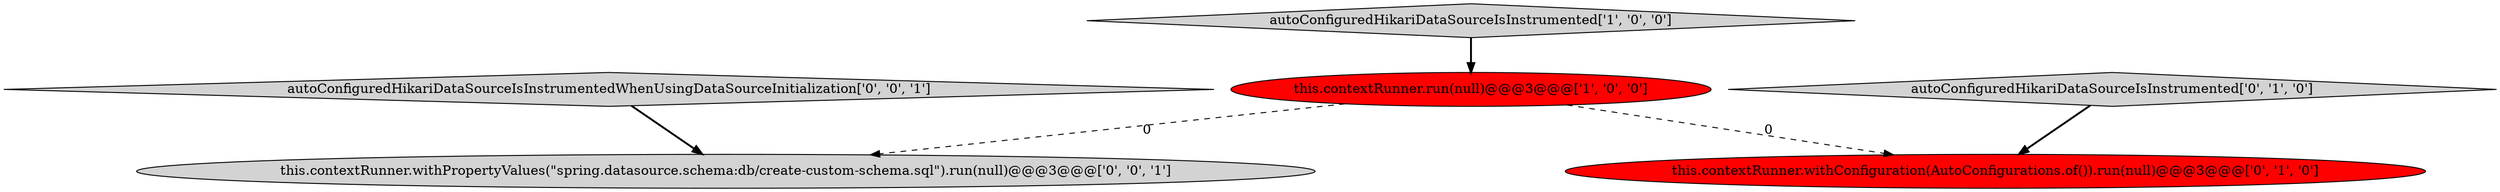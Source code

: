 digraph {
5 [style = filled, label = "autoConfiguredHikariDataSourceIsInstrumentedWhenUsingDataSourceInitialization['0', '0', '1']", fillcolor = lightgray, shape = diamond image = "AAA0AAABBB3BBB"];
4 [style = filled, label = "this.contextRunner.withPropertyValues(\"spring.datasource.schema:db/create-custom-schema.sql\").run(null)@@@3@@@['0', '0', '1']", fillcolor = lightgray, shape = ellipse image = "AAA0AAABBB3BBB"];
2 [style = filled, label = "autoConfiguredHikariDataSourceIsInstrumented['0', '1', '0']", fillcolor = lightgray, shape = diamond image = "AAA0AAABBB2BBB"];
3 [style = filled, label = "this.contextRunner.withConfiguration(AutoConfigurations.of()).run(null)@@@3@@@['0', '1', '0']", fillcolor = red, shape = ellipse image = "AAA1AAABBB2BBB"];
1 [style = filled, label = "autoConfiguredHikariDataSourceIsInstrumented['1', '0', '0']", fillcolor = lightgray, shape = diamond image = "AAA0AAABBB1BBB"];
0 [style = filled, label = "this.contextRunner.run(null)@@@3@@@['1', '0', '0']", fillcolor = red, shape = ellipse image = "AAA1AAABBB1BBB"];
0->4 [style = dashed, label="0"];
0->3 [style = dashed, label="0"];
1->0 [style = bold, label=""];
5->4 [style = bold, label=""];
2->3 [style = bold, label=""];
}
